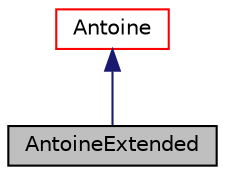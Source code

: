 digraph "AntoineExtended"
{
  bgcolor="transparent";
  edge [fontname="Helvetica",fontsize="10",labelfontname="Helvetica",labelfontsize="10"];
  node [fontname="Helvetica",fontsize="10",shape=record];
  Node1 [label="AntoineExtended",height=0.2,width=0.4,color="black", fillcolor="grey75", style="filled" fontcolor="black"];
  Node2 -> Node1 [dir="back",color="midnightblue",fontsize="10",style="solid",fontname="Helvetica"];
  Node2 [label="Antoine",height=0.2,width=0.4,color="red",URL="$classFoam_1_1saturationModels_1_1Antoine.html",tooltip="Antoine equation for the vapour pressure. "];
}
